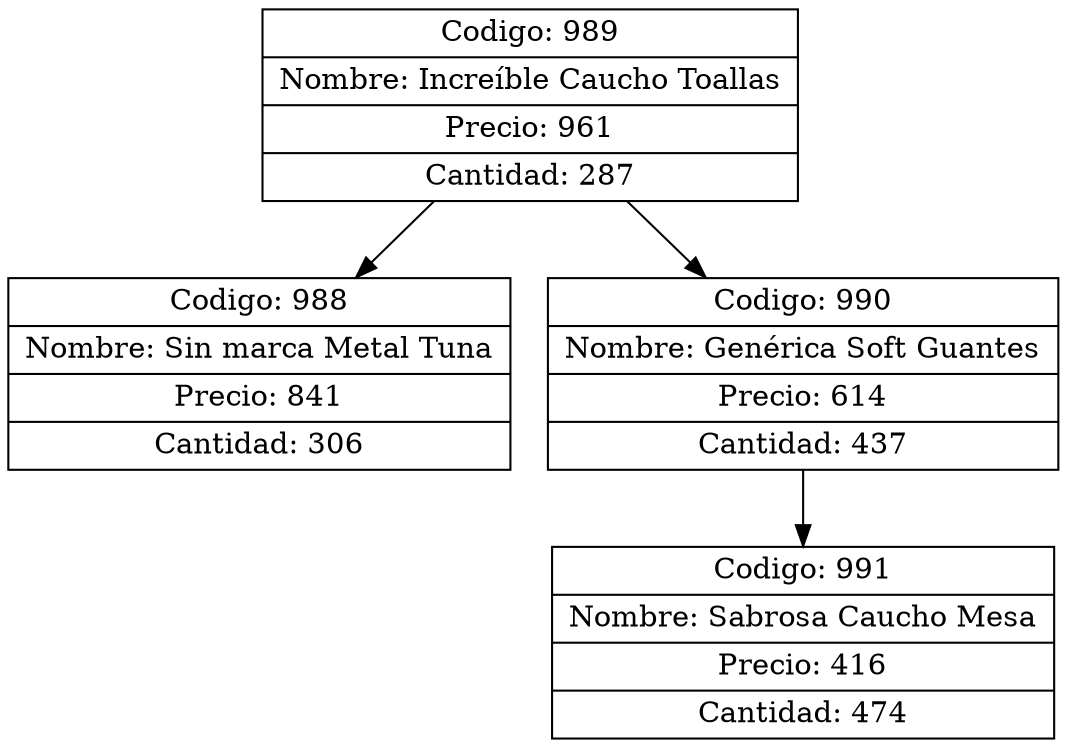 digraph grafico{
rankdir=UD 
node[shape=box] 
concentrate=true 
nodo989[ shape=record, label ="{Codigo: 989|Nombre: Increíble Caucho Toallas|Precio: 961|Cantidad: 287}"];
nodo988[ shape=record, label ="{Codigo: 988|Nombre: Sin marca Metal Tuna|Precio: 841|Cantidad: 306}"];
nodo989->nodo988
nodo990[ shape=record, label ="{Codigo: 990|Nombre: Genérica Soft Guantes|Precio: 614|Cantidad: 437}"];
nodo991[ shape=record, label ="{Codigo: 991|Nombre: Sabrosa Caucho Mesa|Precio: 416|Cantidad: 474}"];
nodo990->nodo991
nodo989->nodo990
}